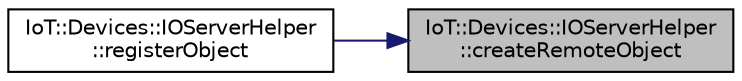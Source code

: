 digraph "IoT::Devices::IOServerHelper::createRemoteObject"
{
 // LATEX_PDF_SIZE
  edge [fontname="Helvetica",fontsize="10",labelfontname="Helvetica",labelfontsize="10"];
  node [fontname="Helvetica",fontsize="10",shape=record];
  rankdir="RL";
  Node1 [label="IoT::Devices::IOServerHelper\l::createRemoteObject",height=0.2,width=0.4,color="black", fillcolor="grey75", style="filled", fontcolor="black",tooltip="Destroys the IOServerHelper."];
  Node1 -> Node2 [dir="back",color="midnightblue",fontsize="10",style="solid",fontname="Helvetica"];
  Node2 [label="IoT::Devices::IOServerHelper\l::registerObject",height=0.2,width=0.4,color="black", fillcolor="white", style="filled",URL="$classIoT_1_1Devices_1_1IOServerHelper.html#a2031ce9f3c5682c908bcd948afb666be",tooltip=" "];
}
